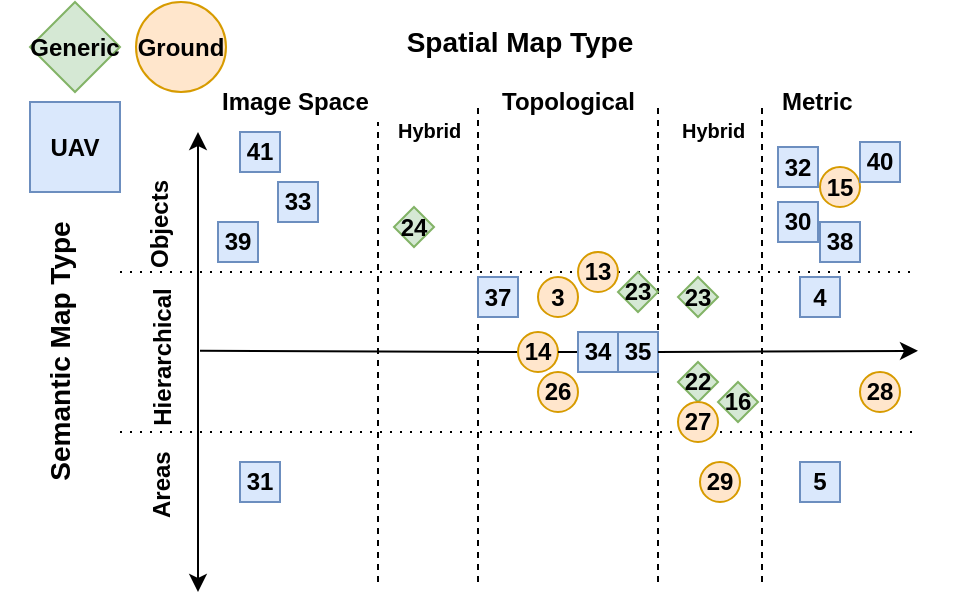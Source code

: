 <mxfile version="13.8.0" type="device"><diagram id="YPVimAneKIUYx_JenfQ0" name="Page-1"><mxGraphModel dx="593" dy="1527" grid="1" gridSize="10" guides="1" tooltips="1" connect="1" arrows="1" fold="1" page="1" pageScale="1" pageWidth="827" pageHeight="1169" math="0" shadow="0"><root><mxCell id="0"/><mxCell id="1" parent="0"/><mxCell id="NWJRLiPRZjtaJ7masJR5-8" value="Spatial Map Type" style="text;html=1;strokeColor=none;fillColor=none;align=center;verticalAlign=middle;whiteSpace=wrap;rounded=0;fontSize=14;fontStyle=1" parent="1" vertex="1"><mxGeometry x="921" y="-10" width="320" height="40" as="geometry"/></mxCell><mxCell id="mSvlbAj-g8XIOACwiNY0-82" value="Ground" style="ellipse;whiteSpace=wrap;html=1;aspect=fixed;fontSize=12;align=center;fontStyle=1;fillColor=#ffe6cc;strokeColor=#d79b00;" parent="1" vertex="1"><mxGeometry x="889" y="-10" width="45" height="45" as="geometry"/></mxCell><mxCell id="mSvlbAj-g8XIOACwiNY0-83" value="UAV" style="square;whiteSpace=wrap;html=1;aspect=fixed;fontSize=12;align=center;fontStyle=1;fillColor=#dae8fc;strokeColor=#6c8ebf;" parent="1" vertex="1"><mxGeometry x="836" y="40" width="45" height="45" as="geometry"/></mxCell><mxCell id="mSvlbAj-g8XIOACwiNY0-84" value="Generic" style="rhombus;whiteSpace=wrap;html=1;aspect=fixed;fontSize=12;align=center;fontStyle=1;fillColor=#d5e8d4;strokeColor=#82b366;" parent="1" vertex="1"><mxGeometry x="836" y="-10" width="45" height="45" as="geometry"/></mxCell><mxCell id="NWJRLiPRZjtaJ7masJR5-1" value="Semantic Map Type" style="text;html=1;strokeColor=none;fillColor=none;align=center;verticalAlign=middle;whiteSpace=wrap;rounded=0;fontSize=14;fontStyle=1;horizontal=0;" parent="1" vertex="1"><mxGeometry x="821" y="92.5" width="60" height="145" as="geometry"/></mxCell><mxCell id="NWJRLiPRZjtaJ7masJR5-2" value="Objects" style="text;html=1;strokeColor=none;fillColor=none;align=left;verticalAlign=middle;whiteSpace=wrap;rounded=0;fontSize=12;fontStyle=1;horizontal=0;" parent="1" vertex="1"><mxGeometry x="881" y="75" width="40" height="50" as="geometry"/></mxCell><mxCell id="NWJRLiPRZjtaJ7masJR5-3" value="Hierarchical" style="text;html=1;strokeColor=none;fillColor=none;align=center;verticalAlign=bottom;whiteSpace=wrap;rounded=0;fontSize=12;fontStyle=1;horizontal=0;" parent="1" vertex="1"><mxGeometry x="889" y="127.5" width="22" height="80" as="geometry"/></mxCell><mxCell id="NWJRLiPRZjtaJ7masJR5-4" value="Areas" style="text;html=1;strokeColor=none;fillColor=none;align=left;verticalAlign=bottom;whiteSpace=wrap;rounded=0;fontSize=12;fontStyle=1;horizontal=0;" parent="1" vertex="1"><mxGeometry x="891" y="210" width="20" height="40" as="geometry"/></mxCell><mxCell id="NWJRLiPRZjtaJ7masJR5-5" value="" style="endArrow=none;dashed=1;html=1;fontSize=12;dashPattern=1 4;" parent="1" edge="1"><mxGeometry width="50" height="50" relative="1" as="geometry"><mxPoint x="881" y="205" as="sourcePoint"/><mxPoint x="1280" y="205" as="targetPoint"/></mxGeometry></mxCell><mxCell id="NWJRLiPRZjtaJ7masJR5-6" value="" style="endArrow=none;dashed=1;html=1;fontSize=12;dashPattern=1 4;" parent="1" source="NWJRLiPRZjtaJ7masJR5-34" edge="1"><mxGeometry width="50" height="50" relative="1" as="geometry"><mxPoint x="881" y="125" as="sourcePoint"/><mxPoint x="1280" y="125" as="targetPoint"/></mxGeometry></mxCell><mxCell id="NWJRLiPRZjtaJ7masJR5-7" value="" style="endArrow=classic;html=1;startArrow=classic;startFill=1;endFill=1;" parent="1" edge="1"><mxGeometry width="50" height="50" relative="1" as="geometry"><mxPoint x="920" y="55" as="sourcePoint"/><mxPoint x="920" y="285" as="targetPoint"/></mxGeometry></mxCell><mxCell id="NWJRLiPRZjtaJ7masJR5-9" value="Image Space" style="text;html=1;strokeColor=none;fillColor=none;align=left;verticalAlign=middle;whiteSpace=wrap;rounded=0;fontSize=12;fontStyle=1" parent="1" vertex="1"><mxGeometry x="930" y="20" width="88" height="40" as="geometry"/></mxCell><mxCell id="NWJRLiPRZjtaJ7masJR5-10" value="Topological" style="text;html=1;strokeColor=none;fillColor=none;align=left;verticalAlign=middle;whiteSpace=wrap;rounded=0;fontSize=12;fontStyle=1" parent="1" vertex="1"><mxGeometry x="1070" y="20" width="76" height="40" as="geometry"/></mxCell><mxCell id="NWJRLiPRZjtaJ7masJR5-11" value="Metric" style="text;html=1;strokeColor=none;fillColor=none;align=left;verticalAlign=middle;whiteSpace=wrap;rounded=0;fontSize=12;fontStyle=1" parent="1" vertex="1"><mxGeometry x="1210" y="25" width="96" height="30" as="geometry"/></mxCell><mxCell id="NWJRLiPRZjtaJ7masJR5-12" value="Hybrid" style="text;html=1;strokeColor=none;fillColor=none;align=left;verticalAlign=bottom;whiteSpace=wrap;rounded=0;fontSize=10;fontStyle=1;horizontal=1;" parent="1" vertex="1"><mxGeometry x="1018" y="40" width="42" height="22.5" as="geometry"/></mxCell><mxCell id="NWJRLiPRZjtaJ7masJR5-13" value="Hybrid" style="text;html=1;strokeColor=none;fillColor=none;align=left;verticalAlign=bottom;whiteSpace=wrap;rounded=0;fontSize=10;fontStyle=1;horizontal=1;" parent="1" vertex="1"><mxGeometry x="1160" y="40" width="42" height="22.5" as="geometry"/></mxCell><mxCell id="NWJRLiPRZjtaJ7masJR5-14" value="" style="endArrow=none;dashed=1;html=1;fontSize=12;" parent="1" edge="1"><mxGeometry width="50" height="50" relative="1" as="geometry"><mxPoint x="1010" y="280" as="sourcePoint"/><mxPoint x="1010" y="50" as="targetPoint"/></mxGeometry></mxCell><mxCell id="NWJRLiPRZjtaJ7masJR5-15" value="" style="endArrow=none;dashed=1;html=1;fontSize=12;" parent="1" edge="1"><mxGeometry width="50" height="50" relative="1" as="geometry"><mxPoint x="1060" y="280" as="sourcePoint"/><mxPoint x="1060" y="40" as="targetPoint"/></mxGeometry></mxCell><mxCell id="NWJRLiPRZjtaJ7masJR5-16" value="" style="endArrow=none;dashed=1;html=1;fontSize=12;" parent="1" edge="1"><mxGeometry width="50" height="50" relative="1" as="geometry"><mxPoint x="1150" y="280" as="sourcePoint"/><mxPoint x="1150" y="40" as="targetPoint"/></mxGeometry></mxCell><mxCell id="NWJRLiPRZjtaJ7masJR5-17" value="" style="endArrow=none;dashed=1;html=1;fontSize=12;" parent="1" edge="1"><mxGeometry width="50" height="50" relative="1" as="geometry"><mxPoint x="1202" y="280" as="sourcePoint"/><mxPoint x="1202" y="40" as="targetPoint"/></mxGeometry></mxCell><mxCell id="NWJRLiPRZjtaJ7masJR5-19" style="rounded=0;orthogonalLoop=1;jettySize=auto;html=1;startArrow=none;startFill=0;endArrow=none;endFill=0;fontSize=12;" parent="1" source="NWJRLiPRZjtaJ7masJR5-26" edge="1"><mxGeometry relative="1" as="geometry"><mxPoint x="921" y="164.43" as="targetPoint"/><mxPoint x="1280" y="164.43" as="sourcePoint"/></mxGeometry></mxCell><mxCell id="NWJRLiPRZjtaJ7masJR5-20" value="39" style="square;whiteSpace=wrap;html=1;aspect=fixed;fontSize=12;align=center;fontStyle=1;fillColor=#dae8fc;strokeColor=#6c8ebf;" parent="1" vertex="1"><mxGeometry x="930" y="100" width="20" height="20" as="geometry"/></mxCell><mxCell id="NWJRLiPRZjtaJ7masJR5-21" value="33" style="square;whiteSpace=wrap;html=1;aspect=fixed;fontSize=12;align=center;fontStyle=1;fillColor=#dae8fc;strokeColor=#6c8ebf;" parent="1" vertex="1"><mxGeometry x="960" y="80" width="20" height="20" as="geometry"/></mxCell><mxCell id="NWJRLiPRZjtaJ7masJR5-22" value="41" style="square;whiteSpace=wrap;html=1;aspect=fixed;fontSize=12;align=center;fontStyle=1;fillColor=#dae8fc;strokeColor=#6c8ebf;" parent="1" vertex="1"><mxGeometry x="941" y="55" width="20" height="20" as="geometry"/></mxCell><mxCell id="NWJRLiPRZjtaJ7masJR5-23" value="31" style="square;whiteSpace=wrap;html=1;aspect=fixed;fontSize=12;align=center;fontStyle=1;fillColor=#dae8fc;strokeColor=#6c8ebf;" parent="1" vertex="1"><mxGeometry x="941" y="220" width="20" height="20" as="geometry"/></mxCell><mxCell id="NWJRLiPRZjtaJ7masJR5-24" value="24" style="rhombus;whiteSpace=wrap;html=1;aspect=fixed;fontSize=12;align=center;fontStyle=1;fillColor=#d5e8d4;strokeColor=#82b366;" parent="1" vertex="1"><mxGeometry x="1018" y="92.5" width="20" height="20" as="geometry"/></mxCell><mxCell id="NWJRLiPRZjtaJ7masJR5-25" value="37" style="square;whiteSpace=wrap;html=1;aspect=fixed;fontSize=12;align=center;fontStyle=1;fillColor=#dae8fc;strokeColor=#6c8ebf;" parent="1" vertex="1"><mxGeometry x="1060" y="127.5" width="20" height="20" as="geometry"/></mxCell><mxCell id="NWJRLiPRZjtaJ7masJR5-26" value="14" style="ellipse;whiteSpace=wrap;html=1;aspect=fixed;fontSize=12;align=center;fontStyle=1;fillColor=#ffe6cc;strokeColor=#d79b00;" parent="1" vertex="1"><mxGeometry x="1080" y="155" width="20" height="20" as="geometry"/></mxCell><mxCell id="NWJRLiPRZjtaJ7masJR5-27" style="rounded=0;orthogonalLoop=1;jettySize=auto;html=1;startArrow=none;startFill=0;endArrow=none;endFill=0;fontSize=12;" parent="1" source="NWJRLiPRZjtaJ7masJR5-29" target="NWJRLiPRZjtaJ7masJR5-26" edge="1"><mxGeometry relative="1" as="geometry"><mxPoint x="921" y="164.43" as="targetPoint"/><mxPoint x="1280" y="164.43" as="sourcePoint"/></mxGeometry></mxCell><mxCell id="NWJRLiPRZjtaJ7masJR5-28" value="26" style="ellipse;whiteSpace=wrap;html=1;aspect=fixed;fontSize=12;align=center;fontStyle=1;fillColor=#ffe6cc;strokeColor=#d79b00;" parent="1" vertex="1"><mxGeometry x="1090" y="175" width="20" height="20" as="geometry"/></mxCell><mxCell id="NWJRLiPRZjtaJ7masJR5-29" value="34" style="square;whiteSpace=wrap;html=1;aspect=fixed;fontSize=12;align=center;fontStyle=1;fillColor=#dae8fc;strokeColor=#6c8ebf;" parent="1" vertex="1"><mxGeometry x="1110" y="155" width="20" height="20" as="geometry"/></mxCell><mxCell id="NWJRLiPRZjtaJ7masJR5-30" style="rounded=0;orthogonalLoop=1;jettySize=auto;html=1;startArrow=classic;startFill=1;endArrow=none;endFill=0;fontSize=12;" parent="1" source="NWJRLiPRZjtaJ7masJR5-31" target="NWJRLiPRZjtaJ7masJR5-29" edge="1"><mxGeometry relative="1" as="geometry"><mxPoint x="1100" y="165.0" as="targetPoint"/><mxPoint x="1280" y="164.43" as="sourcePoint"/></mxGeometry></mxCell><mxCell id="NWJRLiPRZjtaJ7masJR5-31" value="35" style="square;whiteSpace=wrap;html=1;aspect=fixed;fontSize=12;align=center;fontStyle=1;fillColor=#dae8fc;strokeColor=#6c8ebf;" parent="1" vertex="1"><mxGeometry x="1130" y="155" width="20" height="20" as="geometry"/></mxCell><mxCell id="NWJRLiPRZjtaJ7masJR5-32" style="rounded=0;orthogonalLoop=1;jettySize=auto;html=1;startArrow=classic;startFill=1;endArrow=none;endFill=0;fontSize=12;" parent="1" target="NWJRLiPRZjtaJ7masJR5-31" edge="1"><mxGeometry relative="1" as="geometry"><mxPoint x="1130" y="165.0" as="targetPoint"/><mxPoint x="1280" y="164.43" as="sourcePoint"/></mxGeometry></mxCell><mxCell id="NWJRLiPRZjtaJ7masJR5-33" value="3" style="ellipse;whiteSpace=wrap;html=1;aspect=fixed;fontSize=12;align=center;fontStyle=1;fillColor=#ffe6cc;strokeColor=#d79b00;" parent="1" vertex="1"><mxGeometry x="1090" y="127.5" width="20" height="20" as="geometry"/></mxCell><mxCell id="NWJRLiPRZjtaJ7masJR5-34" value="13" style="ellipse;whiteSpace=wrap;html=1;aspect=fixed;fontSize=12;align=center;fontStyle=1;fillColor=#ffe6cc;strokeColor=#d79b00;" parent="1" vertex="1"><mxGeometry x="1110" y="115" width="20" height="20" as="geometry"/></mxCell><mxCell id="NWJRLiPRZjtaJ7masJR5-35" value="" style="endArrow=none;dashed=1;html=1;fontSize=12;dashPattern=1 4;" parent="1" target="NWJRLiPRZjtaJ7masJR5-34" edge="1"><mxGeometry width="50" height="50" relative="1" as="geometry"><mxPoint x="881" y="125.0" as="sourcePoint"/><mxPoint x="1280" y="125.0" as="targetPoint"/></mxGeometry></mxCell><mxCell id="NWJRLiPRZjtaJ7masJR5-36" value="23" style="rhombus;whiteSpace=wrap;html=1;aspect=fixed;fontSize=12;align=center;fontStyle=1;fillColor=#d5e8d4;strokeColor=#82b366;" parent="1" vertex="1"><mxGeometry x="1130" y="125" width="20" height="20" as="geometry"/></mxCell><mxCell id="NWJRLiPRZjtaJ7masJR5-37" value="23" style="rhombus;whiteSpace=wrap;html=1;aspect=fixed;fontSize=12;align=center;fontStyle=1;fillColor=#d5e8d4;strokeColor=#82b366;" parent="1" vertex="1"><mxGeometry x="1160" y="127.5" width="20" height="20" as="geometry"/></mxCell><mxCell id="NWJRLiPRZjtaJ7masJR5-38" value="22" style="rhombus;whiteSpace=wrap;html=1;aspect=fixed;fontSize=12;align=center;fontStyle=1;fillColor=#d5e8d4;strokeColor=#82b366;" parent="1" vertex="1"><mxGeometry x="1160" y="170" width="20" height="20" as="geometry"/></mxCell><mxCell id="NWJRLiPRZjtaJ7masJR5-39" value="16" style="rhombus;whiteSpace=wrap;html=1;aspect=fixed;fontSize=12;align=center;fontStyle=1;fillColor=#d5e8d4;strokeColor=#82b366;" parent="1" vertex="1"><mxGeometry x="1180" y="180" width="20" height="20" as="geometry"/></mxCell><mxCell id="NWJRLiPRZjtaJ7masJR5-40" value="29" style="ellipse;whiteSpace=wrap;html=1;aspect=fixed;fontSize=12;align=center;fontStyle=1;fillColor=#ffe6cc;strokeColor=#d79b00;" parent="1" vertex="1"><mxGeometry x="1171" y="220" width="20" height="20" as="geometry"/></mxCell><mxCell id="NWJRLiPRZjtaJ7masJR5-41" value="5" style="square;whiteSpace=wrap;html=1;aspect=fixed;fontSize=12;align=center;fontStyle=1;fillColor=#dae8fc;strokeColor=#6c8ebf;" parent="1" vertex="1"><mxGeometry x="1221" y="220" width="20" height="20" as="geometry"/></mxCell><mxCell id="NWJRLiPRZjtaJ7masJR5-42" value="28" style="ellipse;whiteSpace=wrap;html=1;aspect=fixed;fontSize=12;align=center;fontStyle=1;fillColor=#ffe6cc;strokeColor=#d79b00;" parent="1" vertex="1"><mxGeometry x="1251" y="175" width="20" height="20" as="geometry"/></mxCell><mxCell id="NWJRLiPRZjtaJ7masJR5-43" value="4" style="square;whiteSpace=wrap;html=1;aspect=fixed;fontSize=12;align=center;fontStyle=1;fillColor=#dae8fc;strokeColor=#6c8ebf;" parent="1" vertex="1"><mxGeometry x="1221" y="127.5" width="20" height="20" as="geometry"/></mxCell><mxCell id="NWJRLiPRZjtaJ7masJR5-45" value="32" style="square;whiteSpace=wrap;html=1;aspect=fixed;fontSize=12;align=center;fontStyle=1;fillColor=#dae8fc;strokeColor=#6c8ebf;" parent="1" vertex="1"><mxGeometry x="1210" y="62.5" width="20" height="20" as="geometry"/></mxCell><mxCell id="NWJRLiPRZjtaJ7masJR5-46" value="30" style="square;whiteSpace=wrap;html=1;aspect=fixed;fontSize=12;align=center;fontStyle=1;fillColor=#dae8fc;strokeColor=#6c8ebf;" parent="1" vertex="1"><mxGeometry x="1210" y="90" width="20" height="20" as="geometry"/></mxCell><mxCell id="NWJRLiPRZjtaJ7masJR5-47" value="15" style="ellipse;whiteSpace=wrap;html=1;aspect=fixed;fontSize=12;align=center;fontStyle=1;fillColor=#ffe6cc;strokeColor=#d79b00;" parent="1" vertex="1"><mxGeometry x="1231" y="72.5" width="20" height="20" as="geometry"/></mxCell><mxCell id="NWJRLiPRZjtaJ7masJR5-48" value="38" style="square;whiteSpace=wrap;html=1;aspect=fixed;fontSize=12;align=center;fontStyle=1;fillColor=#dae8fc;strokeColor=#6c8ebf;" parent="1" vertex="1"><mxGeometry x="1231" y="100" width="20" height="20" as="geometry"/></mxCell><mxCell id="NWJRLiPRZjtaJ7masJR5-49" value="40" style="square;whiteSpace=wrap;html=1;aspect=fixed;fontSize=12;align=center;fontStyle=1;fillColor=#dae8fc;strokeColor=#6c8ebf;" parent="1" vertex="1"><mxGeometry x="1251" y="60" width="20" height="20" as="geometry"/></mxCell><mxCell id="z79GWH7qX0huqgUsSyI9-2" value="27" style="ellipse;whiteSpace=wrap;html=1;aspect=fixed;fontSize=12;align=center;fontStyle=1;fillColor=#ffe6cc;strokeColor=#d79b00;" parent="1" vertex="1"><mxGeometry x="1160" y="190" width="20" height="20" as="geometry"/></mxCell></root></mxGraphModel></diagram></mxfile>
